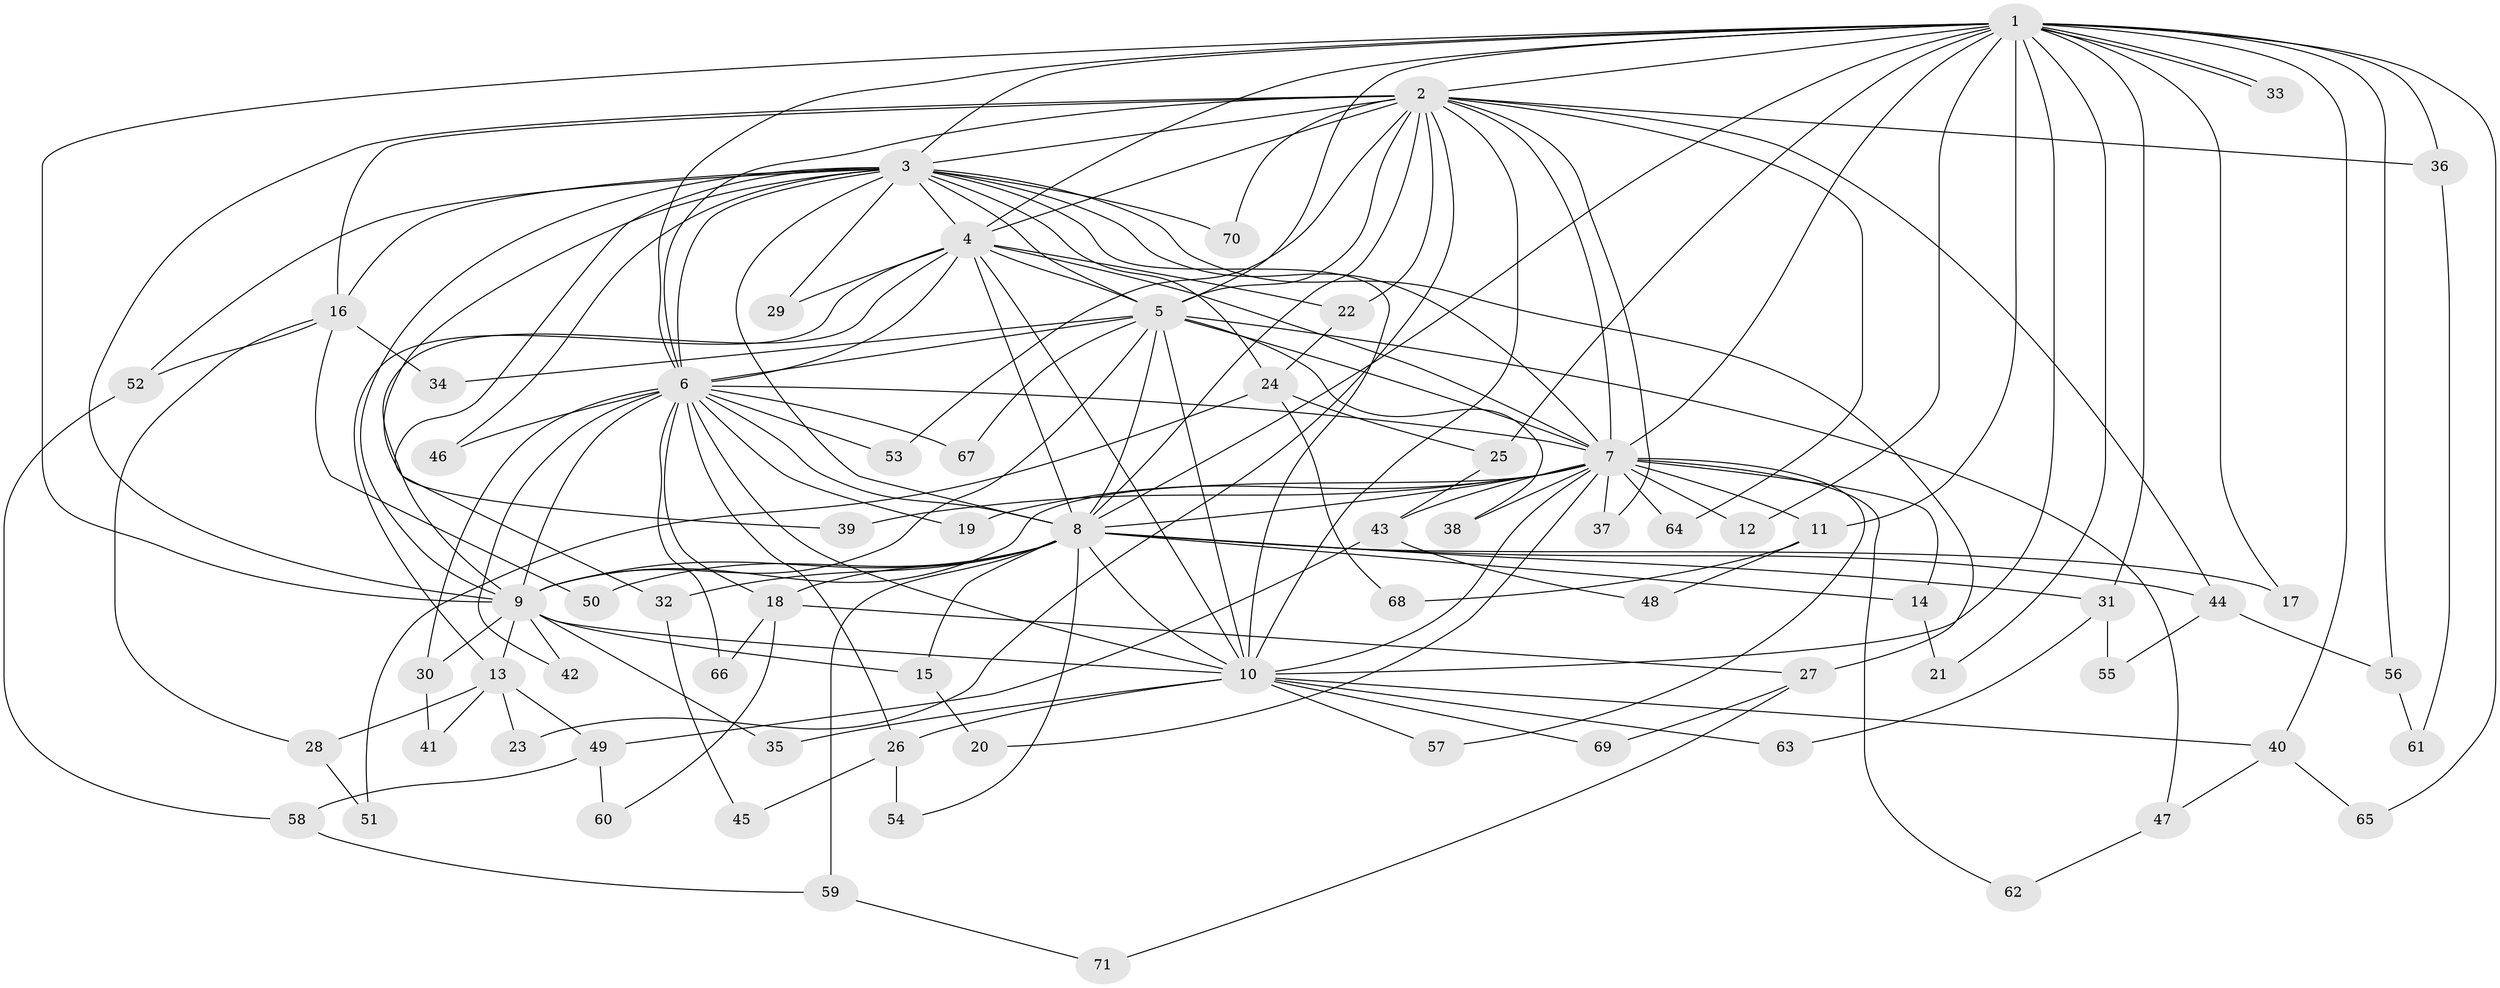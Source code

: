 // coarse degree distribution, {16: 0.058823529411764705, 20: 0.0196078431372549, 11: 0.0392156862745098, 19: 0.0196078431372549, 18: 0.0196078431372549, 13: 0.0196078431372549, 4: 0.09803921568627451, 6: 0.058823529411764705, 3: 0.21568627450980393, 2: 0.43137254901960786, 7: 0.0196078431372549}
// Generated by graph-tools (version 1.1) at 2025/41/03/06/25 10:41:42]
// undirected, 71 vertices, 167 edges
graph export_dot {
graph [start="1"]
  node [color=gray90,style=filled];
  1;
  2;
  3;
  4;
  5;
  6;
  7;
  8;
  9;
  10;
  11;
  12;
  13;
  14;
  15;
  16;
  17;
  18;
  19;
  20;
  21;
  22;
  23;
  24;
  25;
  26;
  27;
  28;
  29;
  30;
  31;
  32;
  33;
  34;
  35;
  36;
  37;
  38;
  39;
  40;
  41;
  42;
  43;
  44;
  45;
  46;
  47;
  48;
  49;
  50;
  51;
  52;
  53;
  54;
  55;
  56;
  57;
  58;
  59;
  60;
  61;
  62;
  63;
  64;
  65;
  66;
  67;
  68;
  69;
  70;
  71;
  1 -- 2;
  1 -- 3;
  1 -- 4;
  1 -- 5;
  1 -- 6;
  1 -- 7;
  1 -- 8;
  1 -- 9;
  1 -- 10;
  1 -- 11;
  1 -- 12;
  1 -- 17;
  1 -- 21;
  1 -- 25;
  1 -- 31;
  1 -- 33;
  1 -- 33;
  1 -- 36;
  1 -- 40;
  1 -- 56;
  1 -- 65;
  2 -- 3;
  2 -- 4;
  2 -- 5;
  2 -- 6;
  2 -- 7;
  2 -- 8;
  2 -- 9;
  2 -- 10;
  2 -- 16;
  2 -- 22;
  2 -- 23;
  2 -- 36;
  2 -- 37;
  2 -- 44;
  2 -- 53;
  2 -- 64;
  2 -- 70;
  3 -- 4;
  3 -- 5;
  3 -- 6;
  3 -- 7;
  3 -- 8;
  3 -- 9;
  3 -- 10;
  3 -- 16;
  3 -- 24;
  3 -- 27;
  3 -- 29;
  3 -- 32;
  3 -- 39;
  3 -- 46;
  3 -- 52;
  3 -- 70;
  4 -- 5;
  4 -- 6;
  4 -- 7;
  4 -- 8;
  4 -- 9;
  4 -- 10;
  4 -- 13;
  4 -- 22;
  4 -- 29;
  5 -- 6;
  5 -- 7;
  5 -- 8;
  5 -- 9;
  5 -- 10;
  5 -- 34;
  5 -- 38;
  5 -- 47;
  5 -- 67;
  6 -- 7;
  6 -- 8;
  6 -- 9;
  6 -- 10;
  6 -- 18;
  6 -- 19;
  6 -- 26;
  6 -- 30;
  6 -- 42;
  6 -- 46;
  6 -- 53;
  6 -- 66;
  6 -- 67;
  7 -- 8;
  7 -- 9;
  7 -- 10;
  7 -- 11;
  7 -- 12;
  7 -- 14;
  7 -- 19;
  7 -- 20;
  7 -- 37;
  7 -- 38;
  7 -- 39;
  7 -- 43;
  7 -- 57;
  7 -- 62;
  7 -- 64;
  8 -- 9;
  8 -- 10;
  8 -- 14;
  8 -- 15;
  8 -- 17;
  8 -- 18;
  8 -- 31;
  8 -- 32;
  8 -- 44;
  8 -- 50;
  8 -- 54;
  8 -- 59;
  9 -- 10;
  9 -- 13;
  9 -- 15;
  9 -- 30;
  9 -- 35;
  9 -- 42;
  10 -- 26;
  10 -- 35;
  10 -- 40;
  10 -- 57;
  10 -- 63;
  10 -- 69;
  11 -- 48;
  11 -- 68;
  13 -- 23;
  13 -- 28;
  13 -- 41;
  13 -- 49;
  14 -- 21;
  15 -- 20;
  16 -- 28;
  16 -- 34;
  16 -- 50;
  16 -- 52;
  18 -- 27;
  18 -- 60;
  18 -- 66;
  22 -- 24;
  24 -- 25;
  24 -- 51;
  24 -- 68;
  25 -- 43;
  26 -- 45;
  26 -- 54;
  27 -- 69;
  27 -- 71;
  28 -- 51;
  30 -- 41;
  31 -- 55;
  31 -- 63;
  32 -- 45;
  36 -- 61;
  40 -- 47;
  40 -- 65;
  43 -- 48;
  43 -- 49;
  44 -- 55;
  44 -- 56;
  47 -- 62;
  49 -- 58;
  49 -- 60;
  52 -- 58;
  56 -- 61;
  58 -- 59;
  59 -- 71;
}
